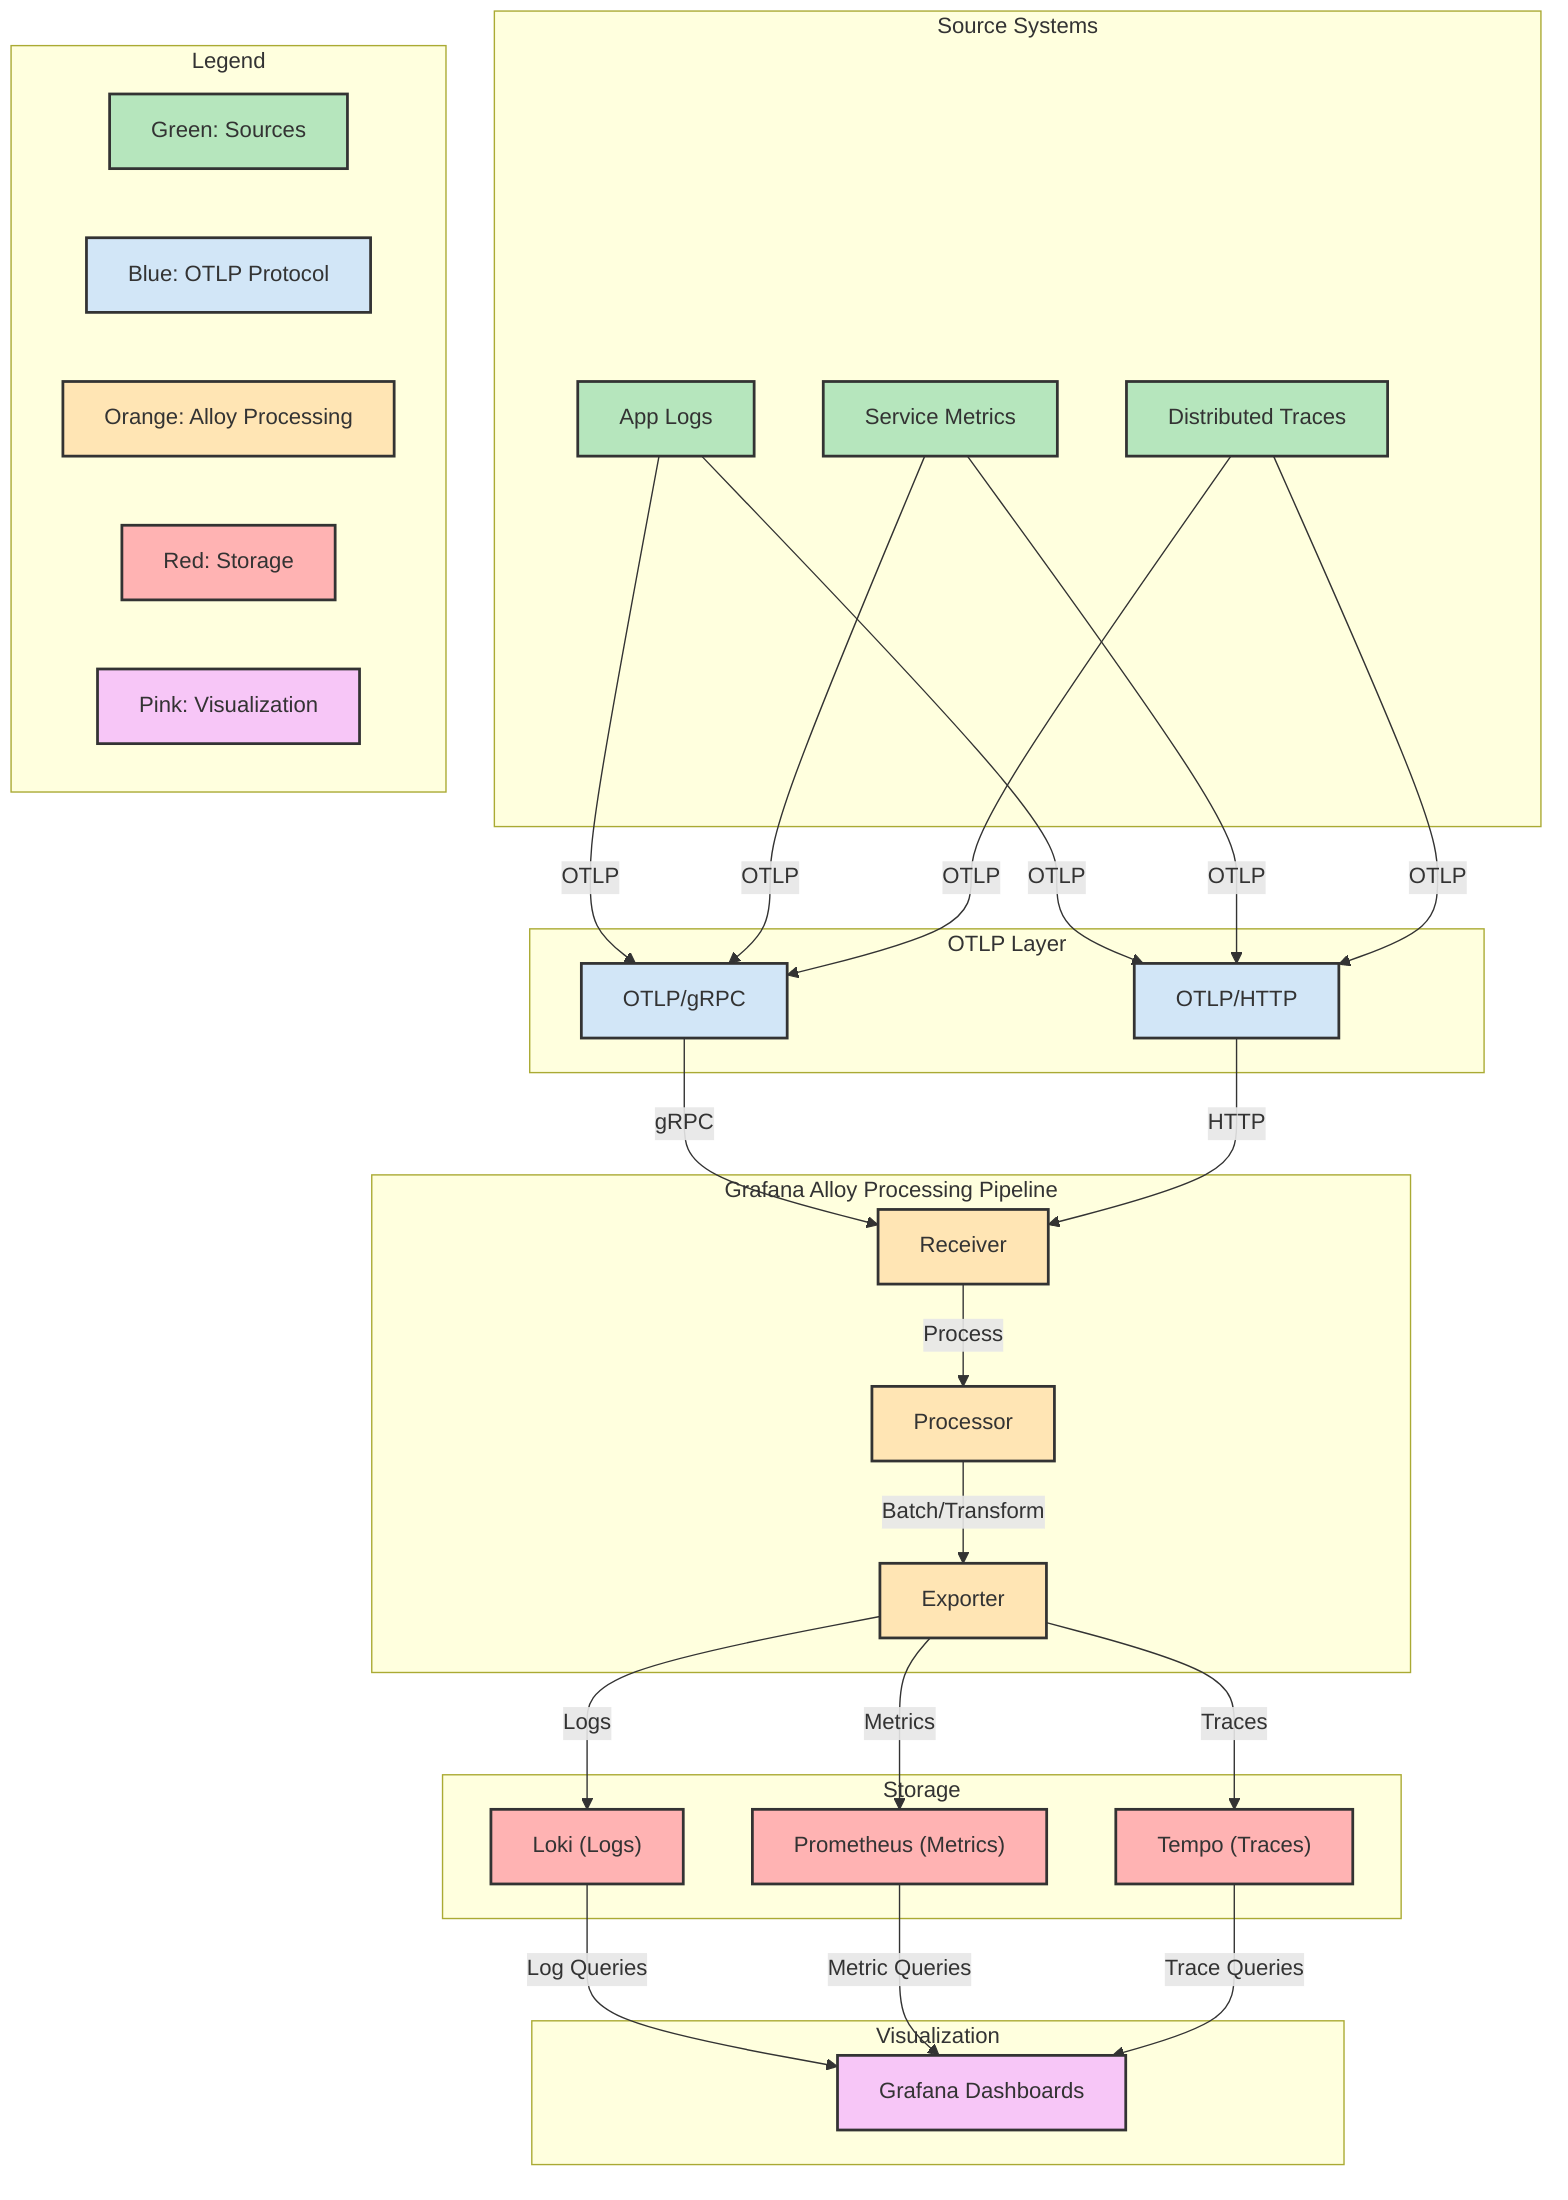 %% Advanced Observability Flow: OpenTelemetry, Alloy, Loki, Tempo, Prometheus, Grafana
%% Green: Source, Orange: Processing, Red: Storage, Pink: Visualization
flowchart TD
    subgraph Source Systems
        A1["App Logs"]:::source
        A2["Service Metrics"]:::source
        A3["Distributed Traces"]:::source
    end
    subgraph OTLP Layer
        B1["OTLP/gRPC"]:::proto
        B2["OTLP/HTTP"]:::proto
    end
    subgraph Alloy_Processing["Grafana Alloy Processing Pipeline"]
        C1["Receiver"]:::alloy
        C2["Processor"]:::alloy
        C3["Exporter"]:::alloy
    end
    subgraph Storage
        D1["Loki (Logs)"]:::storage
        D2["Prometheus (Metrics)"]:::storage
        D3["Tempo (Traces)"]:::storage
    end
    subgraph Visualization
        E1["Grafana Dashboards"]:::viz
    end
    %% Data Flow
    A1-->|"OTLP"|B1
    A1-->|"OTLP"|B2
    A2-->|"OTLP"|B1
    A2-->|"OTLP"|B2
    A3-->|"OTLP"|B1
    A3-->|"OTLP"|B2
    B1-->|"gRPC"|C1
    B2-->|"HTTP"|C1
    C1-->|"Process"|C2
    C2-->|"Batch/Transform"|C3
    C3-->|"Logs"|D1
    C3-->|"Metrics"|D2
    C3-->|"Traces"|D3
    D1-->|"Log Queries"|E1
    D2-->|"Metric Queries"|E1
    D3-->|"Trace Queries"|E1
    %% Styling
    classDef source fill:#b6e6bd,stroke:#333,stroke-width:2px;
    classDef proto fill:#d2e6f7,stroke:#333,stroke-width:2px;
    classDef alloy fill:#ffe5b4,stroke:#333,stroke-width:2px;
    classDef storage fill:#ffb3b3,stroke:#333,stroke-width:2px;
    classDef viz fill:#f7c6f7,stroke:#333,stroke-width:2px;
    class A1,A2,A3 source;
    class B1,B2 proto;
    class C1,C2,C3 alloy;
    class D1,D2,D3 storage;
    class E1 viz;
    %% Legend
    subgraph Legend[Legend]
        L1["Green: Sources"]:::source
        L2["Blue: OTLP Protocol"]:::proto
        L3["Orange: Alloy Processing"]:::alloy
        L4["Red: Storage"]:::storage
        L5["Pink: Visualization"]:::viz
    end